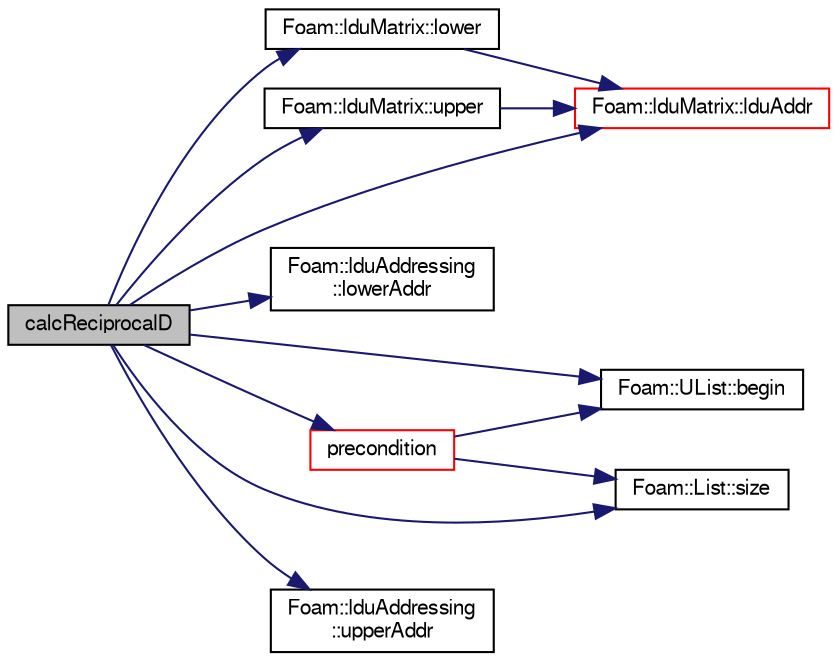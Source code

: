 digraph "calcReciprocalD"
{
  bgcolor="transparent";
  edge [fontname="FreeSans",fontsize="10",labelfontname="FreeSans",labelfontsize="10"];
  node [fontname="FreeSans",fontsize="10",shape=record];
  rankdir="LR";
  Node29 [label="calcReciprocalD",height=0.2,width=0.4,color="black", fillcolor="grey75", style="filled", fontcolor="black"];
  Node29 -> Node30 [color="midnightblue",fontsize="10",style="solid",fontname="FreeSans"];
  Node30 [label="Foam::UList::begin",height=0.2,width=0.4,color="black",URL="$a25698.html#a8a0643ef7f391465066f7f07d45ce934",tooltip="Return an iterator to begin traversing the UList. "];
  Node29 -> Node31 [color="midnightblue",fontsize="10",style="solid",fontname="FreeSans"];
  Node31 [label="Foam::lduMatrix::lduAddr",height=0.2,width=0.4,color="red",URL="$a26882.html#a9b4176b96c4c508a072b5c69fb71b861",tooltip="Return the LDU addressing. "];
  Node29 -> Node33 [color="midnightblue",fontsize="10",style="solid",fontname="FreeSans"];
  Node33 [label="Foam::lduMatrix::lower",height=0.2,width=0.4,color="black",URL="$a26882.html#a734a4ef740d3c42f77537ecea178a161"];
  Node33 -> Node31 [color="midnightblue",fontsize="10",style="solid",fontname="FreeSans"];
  Node29 -> Node34 [color="midnightblue",fontsize="10",style="solid",fontname="FreeSans"];
  Node34 [label="Foam::lduAddressing\l::lowerAddr",height=0.2,width=0.4,color="black",URL="$a26850.html#acd71c2321f86cb61103e8d46142d19b3",tooltip="Return lower addressing. "];
  Node29 -> Node35 [color="midnightblue",fontsize="10",style="solid",fontname="FreeSans"];
  Node35 [label="precondition",height=0.2,width=0.4,color="red",URL="$a26906.html#a42d7d978aff9dd42518052155211d753",tooltip="Return wA the preconditioned form of residual rA. "];
  Node35 -> Node30 [color="midnightblue",fontsize="10",style="solid",fontname="FreeSans"];
  Node35 -> Node36 [color="midnightblue",fontsize="10",style="solid",fontname="FreeSans"];
  Node36 [label="Foam::List::size",height=0.2,width=0.4,color="black",URL="$a25694.html#a8a5f6fa29bd4b500caf186f60245b384",tooltip="Override size to be inconsistent with allocated storage. "];
  Node29 -> Node36 [color="midnightblue",fontsize="10",style="solid",fontname="FreeSans"];
  Node29 -> Node38 [color="midnightblue",fontsize="10",style="solid",fontname="FreeSans"];
  Node38 [label="Foam::lduMatrix::upper",height=0.2,width=0.4,color="black",URL="$a26882.html#a11672a767f497e24dce3ff31da13d9d0"];
  Node38 -> Node31 [color="midnightblue",fontsize="10",style="solid",fontname="FreeSans"];
  Node29 -> Node39 [color="midnightblue",fontsize="10",style="solid",fontname="FreeSans"];
  Node39 [label="Foam::lduAddressing\l::upperAddr",height=0.2,width=0.4,color="black",URL="$a26850.html#ac0baafb7743d958e9e27804c8c53f1b8",tooltip="Return upper addressing. "];
}
